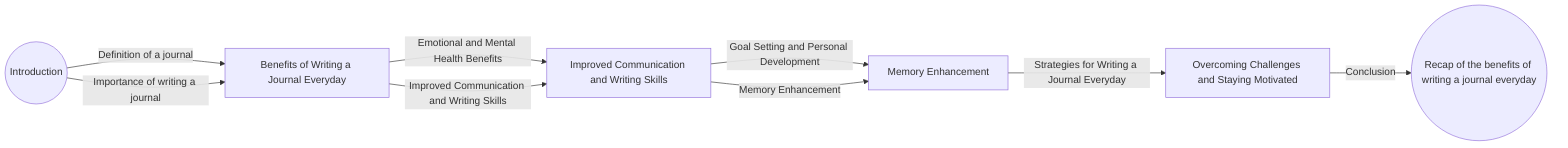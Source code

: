 graph LR
A((Introduction)) -- Definition of a journal --> B[Benefits of Writing a Journal Everyday]
A -- Importance of writing a journal --> B
B -- Emotional and Mental Health Benefits --> C[Improved Communication and Writing Skills]
B -- Improved Communication and Writing Skills --> C
C -- Goal Setting and Personal Development --> D[Memory Enhancement]
C -- Memory Enhancement --> D
D -- Strategies for Writing a Journal Everyday --> E[Overcoming Challenges and Staying Motivated]
E -- Conclusion --> F((Recap of the benefits of writing a journal everyday))